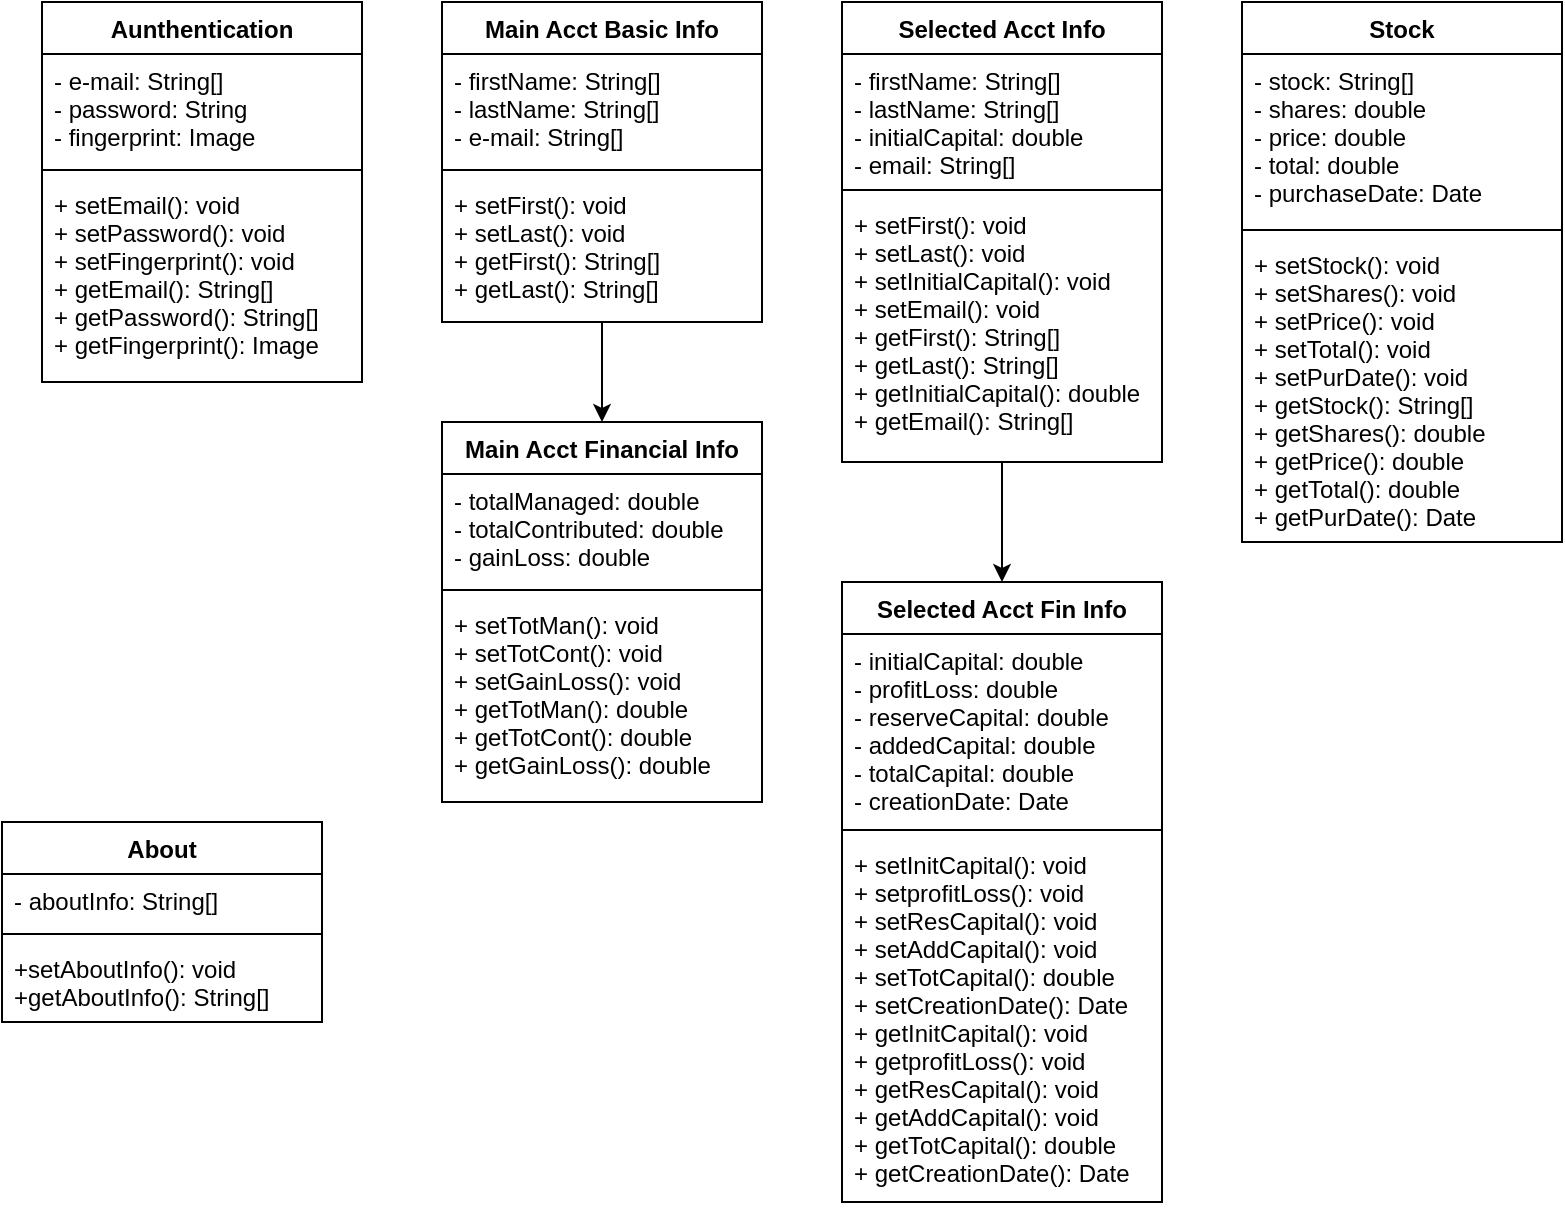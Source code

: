 <mxfile version="14.1.7" type="device"><diagram id="C5RBs43oDa-KdzZeNtuy" name="Page-1"><mxGraphModel dx="923" dy="402" grid="1" gridSize="10" guides="1" tooltips="1" connect="1" arrows="1" fold="1" page="1" pageScale="1" pageWidth="827" pageHeight="1169" math="0" shadow="0"><root><mxCell id="WIyWlLk6GJQsqaUBKTNV-0"/><mxCell id="WIyWlLk6GJQsqaUBKTNV-1" parent="WIyWlLk6GJQsqaUBKTNV-0"/><mxCell id="QTLeYwy0g3RDy6dZERo1-9" value="Aunthentication" style="swimlane;fontStyle=1;align=center;verticalAlign=top;childLayout=stackLayout;horizontal=1;startSize=26;horizontalStack=0;resizeParent=1;resizeParentMax=0;resizeLast=0;collapsible=1;marginBottom=0;" parent="WIyWlLk6GJQsqaUBKTNV-1" vertex="1"><mxGeometry x="40" y="40" width="160" height="190" as="geometry"/></mxCell><mxCell id="QTLeYwy0g3RDy6dZERo1-10" value="- e-mail: String[]&#10;- password: String&#10;- fingerprint: Image" style="text;strokeColor=none;fillColor=none;align=left;verticalAlign=top;spacingLeft=4;spacingRight=4;overflow=hidden;rotatable=0;points=[[0,0.5],[1,0.5]];portConstraint=eastwest;" parent="QTLeYwy0g3RDy6dZERo1-9" vertex="1"><mxGeometry y="26" width="160" height="54" as="geometry"/></mxCell><mxCell id="QTLeYwy0g3RDy6dZERo1-11" value="" style="line;strokeWidth=1;fillColor=none;align=left;verticalAlign=middle;spacingTop=-1;spacingLeft=3;spacingRight=3;rotatable=0;labelPosition=right;points=[];portConstraint=eastwest;" parent="QTLeYwy0g3RDy6dZERo1-9" vertex="1"><mxGeometry y="80" width="160" height="8" as="geometry"/></mxCell><mxCell id="QTLeYwy0g3RDy6dZERo1-12" value="+ setEmail(): void&#10;+ setPassword(): void&#10;+ setFingerprint(): void&#10;+ getEmail(): String[]&#10;+ getPassword(): String[]&#10;+ getFingerprint(): Image" style="text;strokeColor=none;fillColor=none;align=left;verticalAlign=top;spacingLeft=4;spacingRight=4;overflow=hidden;rotatable=0;points=[[0,0.5],[1,0.5]];portConstraint=eastwest;" parent="QTLeYwy0g3RDy6dZERo1-9" vertex="1"><mxGeometry y="88" width="160" height="102" as="geometry"/></mxCell><mxCell id="QTLeYwy0g3RDy6dZERo1-48" style="edgeStyle=orthogonalEdgeStyle;rounded=0;orthogonalLoop=1;jettySize=auto;html=1;entryX=0.5;entryY=0;entryDx=0;entryDy=0;" parent="WIyWlLk6GJQsqaUBKTNV-1" source="QTLeYwy0g3RDy6dZERo1-17" target="QTLeYwy0g3RDy6dZERo1-21" edge="1"><mxGeometry relative="1" as="geometry"/></mxCell><mxCell id="QTLeYwy0g3RDy6dZERo1-17" value="Main Acct Basic Info" style="swimlane;fontStyle=1;align=center;verticalAlign=top;childLayout=stackLayout;horizontal=1;startSize=26;horizontalStack=0;resizeParent=1;resizeParentMax=0;resizeLast=0;collapsible=1;marginBottom=0;" parent="WIyWlLk6GJQsqaUBKTNV-1" vertex="1"><mxGeometry x="240" y="40" width="160" height="160" as="geometry"/></mxCell><mxCell id="QTLeYwy0g3RDy6dZERo1-18" value="- firstName: String[]&#10;- lastName: String[]&#10;- e-mail: String[]&#10;" style="text;strokeColor=none;fillColor=none;align=left;verticalAlign=top;spacingLeft=4;spacingRight=4;overflow=hidden;rotatable=0;points=[[0,0.5],[1,0.5]];portConstraint=eastwest;" parent="QTLeYwy0g3RDy6dZERo1-17" vertex="1"><mxGeometry y="26" width="160" height="54" as="geometry"/></mxCell><mxCell id="QTLeYwy0g3RDy6dZERo1-19" value="" style="line;strokeWidth=1;fillColor=none;align=left;verticalAlign=middle;spacingTop=-1;spacingLeft=3;spacingRight=3;rotatable=0;labelPosition=right;points=[];portConstraint=eastwest;" parent="QTLeYwy0g3RDy6dZERo1-17" vertex="1"><mxGeometry y="80" width="160" height="8" as="geometry"/></mxCell><mxCell id="QTLeYwy0g3RDy6dZERo1-20" value="+ setFirst(): void&#10;+ setLast(): void&#10;+ getFirst(): String[]&#10;+ getLast(): String[]" style="text;strokeColor=none;fillColor=none;align=left;verticalAlign=top;spacingLeft=4;spacingRight=4;overflow=hidden;rotatable=0;points=[[0,0.5],[1,0.5]];portConstraint=eastwest;" parent="QTLeYwy0g3RDy6dZERo1-17" vertex="1"><mxGeometry y="88" width="160" height="72" as="geometry"/></mxCell><mxCell id="QTLeYwy0g3RDy6dZERo1-21" value="Main Acct Financial Info" style="swimlane;fontStyle=1;align=center;verticalAlign=top;childLayout=stackLayout;horizontal=1;startSize=26;horizontalStack=0;resizeParent=1;resizeParentMax=0;resizeLast=0;collapsible=1;marginBottom=0;" parent="WIyWlLk6GJQsqaUBKTNV-1" vertex="1"><mxGeometry x="240" y="250" width="160" height="190" as="geometry"/></mxCell><mxCell id="QTLeYwy0g3RDy6dZERo1-22" value="- totalManaged: double&#10;- totalContributed: double&#10;- gainLoss: double&#10;" style="text;strokeColor=none;fillColor=none;align=left;verticalAlign=top;spacingLeft=4;spacingRight=4;overflow=hidden;rotatable=0;points=[[0,0.5],[1,0.5]];portConstraint=eastwest;" parent="QTLeYwy0g3RDy6dZERo1-21" vertex="1"><mxGeometry y="26" width="160" height="54" as="geometry"/></mxCell><mxCell id="QTLeYwy0g3RDy6dZERo1-23" value="" style="line;strokeWidth=1;fillColor=none;align=left;verticalAlign=middle;spacingTop=-1;spacingLeft=3;spacingRight=3;rotatable=0;labelPosition=right;points=[];portConstraint=eastwest;" parent="QTLeYwy0g3RDy6dZERo1-21" vertex="1"><mxGeometry y="80" width="160" height="8" as="geometry"/></mxCell><mxCell id="QTLeYwy0g3RDy6dZERo1-24" value="+ setTotMan(): void&#10;+ setTotCont(): void&#10;+ setGainLoss(): void&#10;+ getTotMan(): double&#10;+ getTotCont(): double&#10;+ getGainLoss(): double&#10;" style="text;strokeColor=none;fillColor=none;align=left;verticalAlign=top;spacingLeft=4;spacingRight=4;overflow=hidden;rotatable=0;points=[[0,0.5],[1,0.5]];portConstraint=eastwest;" parent="QTLeYwy0g3RDy6dZERo1-21" vertex="1"><mxGeometry y="88" width="160" height="102" as="geometry"/></mxCell><mxCell id="QTLeYwy0g3RDy6dZERo1-49" style="edgeStyle=orthogonalEdgeStyle;rounded=0;orthogonalLoop=1;jettySize=auto;html=1;entryX=0.5;entryY=0;entryDx=0;entryDy=0;" parent="WIyWlLk6GJQsqaUBKTNV-1" source="QTLeYwy0g3RDy6dZERo1-31" target="QTLeYwy0g3RDy6dZERo1-35" edge="1"><mxGeometry relative="1" as="geometry"/></mxCell><mxCell id="QTLeYwy0g3RDy6dZERo1-31" value="Selected Acct Info" style="swimlane;fontStyle=1;align=center;verticalAlign=top;childLayout=stackLayout;horizontal=1;startSize=26;horizontalStack=0;resizeParent=1;resizeParentMax=0;resizeLast=0;collapsible=1;marginBottom=0;" parent="WIyWlLk6GJQsqaUBKTNV-1" vertex="1"><mxGeometry x="440" y="40" width="160" height="230" as="geometry"/></mxCell><mxCell id="QTLeYwy0g3RDy6dZERo1-32" value="- firstName: String[]&#10;- lastName: String[]&#10;- initialCapital: double&#10;- email: String[]" style="text;strokeColor=none;fillColor=none;align=left;verticalAlign=top;spacingLeft=4;spacingRight=4;overflow=hidden;rotatable=0;points=[[0,0.5],[1,0.5]];portConstraint=eastwest;" parent="QTLeYwy0g3RDy6dZERo1-31" vertex="1"><mxGeometry y="26" width="160" height="64" as="geometry"/></mxCell><mxCell id="QTLeYwy0g3RDy6dZERo1-33" value="" style="line;strokeWidth=1;fillColor=none;align=left;verticalAlign=middle;spacingTop=-1;spacingLeft=3;spacingRight=3;rotatable=0;labelPosition=right;points=[];portConstraint=eastwest;" parent="QTLeYwy0g3RDy6dZERo1-31" vertex="1"><mxGeometry y="90" width="160" height="8" as="geometry"/></mxCell><mxCell id="QTLeYwy0g3RDy6dZERo1-34" value="+ setFirst(): void&#10;+ setLast(): void&#10;+ setInitialCapital(): void&#10;+ setEmail(): void&#10;+ getFirst(): String[]&#10;+ getLast(): String[]&#10;+ getInitialCapital(): double&#10;+ getEmail(): String[]" style="text;strokeColor=none;fillColor=none;align=left;verticalAlign=top;spacingLeft=4;spacingRight=4;overflow=hidden;rotatable=0;points=[[0,0.5],[1,0.5]];portConstraint=eastwest;" parent="QTLeYwy0g3RDy6dZERo1-31" vertex="1"><mxGeometry y="98" width="160" height="132" as="geometry"/></mxCell><mxCell id="QTLeYwy0g3RDy6dZERo1-35" value="Selected Acct Fin Info" style="swimlane;fontStyle=1;align=center;verticalAlign=top;childLayout=stackLayout;horizontal=1;startSize=26;horizontalStack=0;resizeParent=1;resizeParentMax=0;resizeLast=0;collapsible=1;marginBottom=0;" parent="WIyWlLk6GJQsqaUBKTNV-1" vertex="1"><mxGeometry x="440" y="330" width="160" height="310" as="geometry"/></mxCell><mxCell id="QTLeYwy0g3RDy6dZERo1-36" value="- initialCapital: double&#10;- profitLoss: double&#10;- reserveCapital: double&#10;- addedCapital: double&#10;- totalCapital: double&#10;- creationDate: Date&#10;&#10;" style="text;strokeColor=none;fillColor=none;align=left;verticalAlign=top;spacingLeft=4;spacingRight=4;overflow=hidden;rotatable=0;points=[[0,0.5],[1,0.5]];portConstraint=eastwest;" parent="QTLeYwy0g3RDy6dZERo1-35" vertex="1"><mxGeometry y="26" width="160" height="94" as="geometry"/></mxCell><mxCell id="QTLeYwy0g3RDy6dZERo1-37" value="" style="line;strokeWidth=1;fillColor=none;align=left;verticalAlign=middle;spacingTop=-1;spacingLeft=3;spacingRight=3;rotatable=0;labelPosition=right;points=[];portConstraint=eastwest;" parent="QTLeYwy0g3RDy6dZERo1-35" vertex="1"><mxGeometry y="120" width="160" height="8" as="geometry"/></mxCell><mxCell id="QTLeYwy0g3RDy6dZERo1-38" value="+ setInitCapital(): void&#10;+ setprofitLoss(): void&#10;+ setResCapital(): void&#10;+ setAddCapital(): void&#10;+ setTotCapital(): double&#10;+ setCreationDate(): Date&#10;+ getInitCapital(): void&#10;+ getprofitLoss(): void&#10;+ getResCapital(): void&#10;+ getAddCapital(): void&#10;+ getTotCapital(): double&#10;+ getCreationDate(): Date&#10;&#10;" style="text;strokeColor=none;fillColor=none;align=left;verticalAlign=top;spacingLeft=4;spacingRight=4;overflow=hidden;rotatable=0;points=[[0,0.5],[1,0.5]];portConstraint=eastwest;" parent="QTLeYwy0g3RDy6dZERo1-35" vertex="1"><mxGeometry y="128" width="160" height="182" as="geometry"/></mxCell><mxCell id="QTLeYwy0g3RDy6dZERo1-39" value="Stock" style="swimlane;fontStyle=1;align=center;verticalAlign=top;childLayout=stackLayout;horizontal=1;startSize=26;horizontalStack=0;resizeParent=1;resizeParentMax=0;resizeLast=0;collapsible=1;marginBottom=0;" parent="WIyWlLk6GJQsqaUBKTNV-1" vertex="1"><mxGeometry x="640" y="40" width="160" height="270" as="geometry"/></mxCell><mxCell id="QTLeYwy0g3RDy6dZERo1-40" value="- stock: String[]&#10;- shares: double&#10;- price: double&#10;- total: double&#10;- purchaseDate: Date" style="text;strokeColor=none;fillColor=none;align=left;verticalAlign=top;spacingLeft=4;spacingRight=4;overflow=hidden;rotatable=0;points=[[0,0.5],[1,0.5]];portConstraint=eastwest;" parent="QTLeYwy0g3RDy6dZERo1-39" vertex="1"><mxGeometry y="26" width="160" height="84" as="geometry"/></mxCell><mxCell id="QTLeYwy0g3RDy6dZERo1-41" value="" style="line;strokeWidth=1;fillColor=none;align=left;verticalAlign=middle;spacingTop=-1;spacingLeft=3;spacingRight=3;rotatable=0;labelPosition=right;points=[];portConstraint=eastwest;" parent="QTLeYwy0g3RDy6dZERo1-39" vertex="1"><mxGeometry y="110" width="160" height="8" as="geometry"/></mxCell><mxCell id="QTLeYwy0g3RDy6dZERo1-42" value="+ setStock(): void&#10;+ setShares(): void&#10;+ setPrice(): void&#10;+ setTotal(): void&#10;+ setPurDate(): void&#10;+ getStock(): String[]&#10;+ getShares(): double&#10;+ getPrice(): double&#10;+ getTotal(): double&#10;+ getPurDate(): Date" style="text;strokeColor=none;fillColor=none;align=left;verticalAlign=top;spacingLeft=4;spacingRight=4;overflow=hidden;rotatable=0;points=[[0,0.5],[1,0.5]];portConstraint=eastwest;" parent="QTLeYwy0g3RDy6dZERo1-39" vertex="1"><mxGeometry y="118" width="160" height="152" as="geometry"/></mxCell><mxCell id="QTLeYwy0g3RDy6dZERo1-43" value="About" style="swimlane;fontStyle=1;align=center;verticalAlign=top;childLayout=stackLayout;horizontal=1;startSize=26;horizontalStack=0;resizeParent=1;resizeParentMax=0;resizeLast=0;collapsible=1;marginBottom=0;" parent="WIyWlLk6GJQsqaUBKTNV-1" vertex="1"><mxGeometry x="20" y="450" width="160" height="100" as="geometry"/></mxCell><mxCell id="QTLeYwy0g3RDy6dZERo1-44" value="- aboutInfo: String[]" style="text;strokeColor=none;fillColor=none;align=left;verticalAlign=top;spacingLeft=4;spacingRight=4;overflow=hidden;rotatable=0;points=[[0,0.5],[1,0.5]];portConstraint=eastwest;" parent="QTLeYwy0g3RDy6dZERo1-43" vertex="1"><mxGeometry y="26" width="160" height="26" as="geometry"/></mxCell><mxCell id="QTLeYwy0g3RDy6dZERo1-45" value="" style="line;strokeWidth=1;fillColor=none;align=left;verticalAlign=middle;spacingTop=-1;spacingLeft=3;spacingRight=3;rotatable=0;labelPosition=right;points=[];portConstraint=eastwest;" parent="QTLeYwy0g3RDy6dZERo1-43" vertex="1"><mxGeometry y="52" width="160" height="8" as="geometry"/></mxCell><mxCell id="QTLeYwy0g3RDy6dZERo1-46" value="+setAboutInfo(): void&#10;+getAboutInfo(): String[]" style="text;strokeColor=none;fillColor=none;align=left;verticalAlign=top;spacingLeft=4;spacingRight=4;overflow=hidden;rotatable=0;points=[[0,0.5],[1,0.5]];portConstraint=eastwest;" parent="QTLeYwy0g3RDy6dZERo1-43" vertex="1"><mxGeometry y="60" width="160" height="40" as="geometry"/></mxCell></root></mxGraphModel></diagram></mxfile>